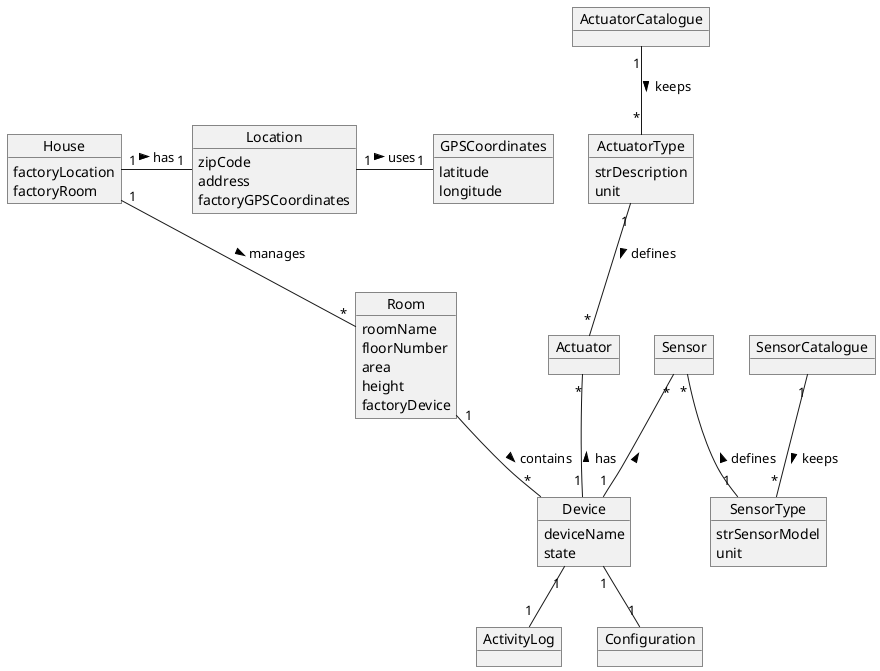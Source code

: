 @startuml
'https://plantuml.com/object-diagram

object House
object Device
object Sensor
object Actuator
object Room
object Location
object GPSCoordinates
object ActivityLog
object Configuration
object SensorType
object SensorCatalogue
object ActuatorCatalogue
object ActuatorType

House "1" -- "*" Room : manages >
House "1" - "1" Location : has >
Location "1" - "1" GPSCoordinates : uses >
Room "1" -- "*" Device : contains >
Actuator "*" -- "1" Device : has <
Sensor "*" -- "1" Device :  <
Sensor "*" -- "1" SensorType : defines <
Device "1" -- "1" ActivityLog
Device "1" -- "1" Configuration
SensorCatalogue "1" -- "*" SensorType : keeps >
ActuatorCatalogue "1" -- "*" ActuatorType : keeps >
ActuatorType "1" -- "*" Actuator : defines >


object House {
factoryLocation
factoryRoom
}

object Location {
zipCode
address
factoryGPSCoordinates
}

object GPSCoordinates {
latitude
longitude
}

object Room {
roomName
floorNumber
area
height
factoryDevice
}

object Device {
deviceName
state
}

object Actuator {
}

object ActuatorType {
strDescription
unit
}

object Sensor {
}

object SensorType {
strSensorModel
unit
}

object SensorCatalogue {
}

object ActuatorCatalogue{
}

object ActivityLog {
}

object Configuration {
}



@enduml
